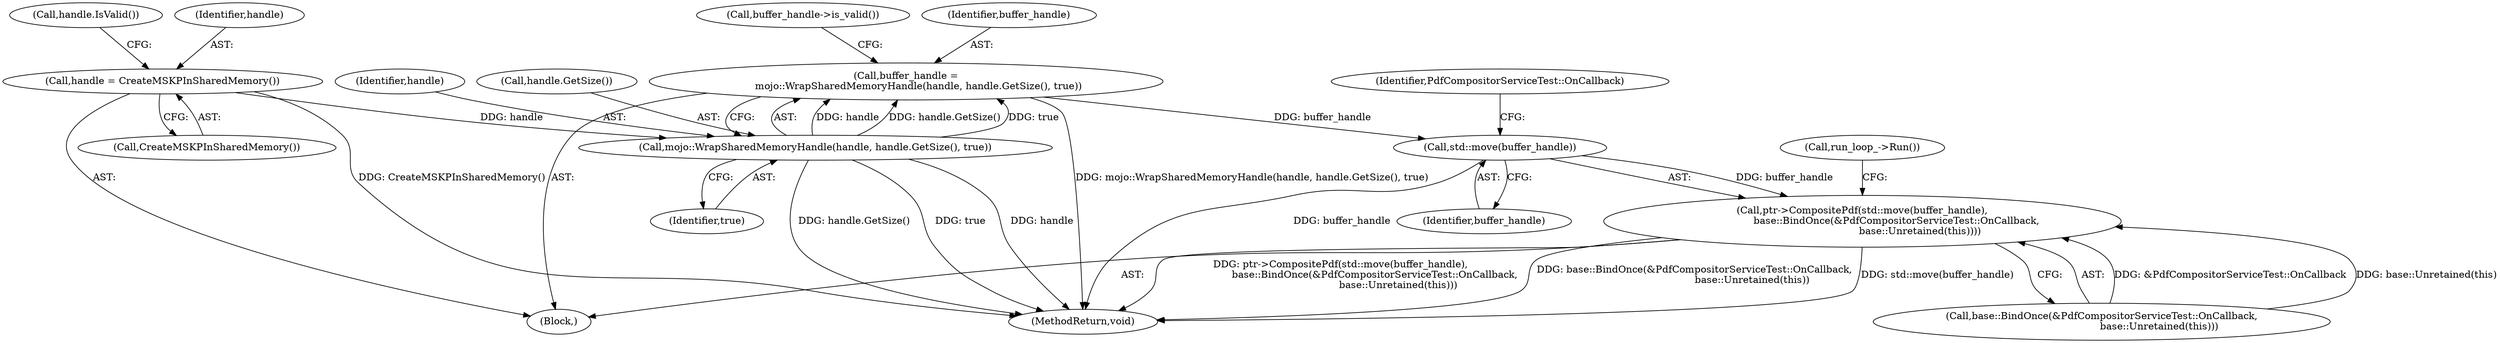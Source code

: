 digraph "1_Chrome_673ce95d481ea9368c4d4d43ac756ba1d6d9e608_5@API" {
"1000121" [label="(Call,std::move(buffer_handle))"];
"1000110" [label="(Call,buffer_handle =\n        mojo::WrapSharedMemoryHandle(handle, handle.GetSize(), true))"];
"1000112" [label="(Call,mojo::WrapSharedMemoryHandle(handle, handle.GetSize(), true))"];
"1000104" [label="(Call,handle = CreateMSKPInSharedMemory())"];
"1000120" [label="(Call,ptr->CompositePdf(std::move(buffer_handle),\n                      base::BindOnce(&PdfCompositorServiceTest::OnCallback,\n                                     base::Unretained(this))))"];
"1000125" [label="(Identifier,PdfCompositorServiceTest::OnCallback)"];
"1000110" [label="(Call,buffer_handle =\n        mojo::WrapSharedMemoryHandle(handle, handle.GetSize(), true))"];
"1000102" [label="(Block,)"];
"1000113" [label="(Identifier,handle)"];
"1000117" [label="(Call,buffer_handle->is_valid())"];
"1000115" [label="(Identifier,true)"];
"1000108" [label="(Call,handle.IsValid())"];
"1000104" [label="(Call,handle = CreateMSKPInSharedMemory())"];
"1000128" [label="(Call,run_loop_->Run())"];
"1000111" [label="(Identifier,buffer_handle)"];
"1000129" [label="(MethodReturn,void)"];
"1000122" [label="(Identifier,buffer_handle)"];
"1000120" [label="(Call,ptr->CompositePdf(std::move(buffer_handle),\n                      base::BindOnce(&PdfCompositorServiceTest::OnCallback,\n                                     base::Unretained(this))))"];
"1000106" [label="(Call,CreateMSKPInSharedMemory())"];
"1000121" [label="(Call,std::move(buffer_handle))"];
"1000112" [label="(Call,mojo::WrapSharedMemoryHandle(handle, handle.GetSize(), true))"];
"1000114" [label="(Call,handle.GetSize())"];
"1000123" [label="(Call,base::BindOnce(&PdfCompositorServiceTest::OnCallback,\n                                     base::Unretained(this)))"];
"1000105" [label="(Identifier,handle)"];
"1000121" -> "1000120"  [label="AST: "];
"1000121" -> "1000122"  [label="CFG: "];
"1000122" -> "1000121"  [label="AST: "];
"1000125" -> "1000121"  [label="CFG: "];
"1000121" -> "1000129"  [label="DDG: buffer_handle"];
"1000121" -> "1000120"  [label="DDG: buffer_handle"];
"1000110" -> "1000121"  [label="DDG: buffer_handle"];
"1000110" -> "1000102"  [label="AST: "];
"1000110" -> "1000112"  [label="CFG: "];
"1000111" -> "1000110"  [label="AST: "];
"1000112" -> "1000110"  [label="AST: "];
"1000117" -> "1000110"  [label="CFG: "];
"1000110" -> "1000129"  [label="DDG: mojo::WrapSharedMemoryHandle(handle, handle.GetSize(), true)"];
"1000112" -> "1000110"  [label="DDG: handle"];
"1000112" -> "1000110"  [label="DDG: handle.GetSize()"];
"1000112" -> "1000110"  [label="DDG: true"];
"1000112" -> "1000115"  [label="CFG: "];
"1000113" -> "1000112"  [label="AST: "];
"1000114" -> "1000112"  [label="AST: "];
"1000115" -> "1000112"  [label="AST: "];
"1000112" -> "1000129"  [label="DDG: handle.GetSize()"];
"1000112" -> "1000129"  [label="DDG: true"];
"1000112" -> "1000129"  [label="DDG: handle"];
"1000104" -> "1000112"  [label="DDG: handle"];
"1000104" -> "1000102"  [label="AST: "];
"1000104" -> "1000106"  [label="CFG: "];
"1000105" -> "1000104"  [label="AST: "];
"1000106" -> "1000104"  [label="AST: "];
"1000108" -> "1000104"  [label="CFG: "];
"1000104" -> "1000129"  [label="DDG: CreateMSKPInSharedMemory()"];
"1000120" -> "1000102"  [label="AST: "];
"1000120" -> "1000123"  [label="CFG: "];
"1000123" -> "1000120"  [label="AST: "];
"1000128" -> "1000120"  [label="CFG: "];
"1000120" -> "1000129"  [label="DDG: base::BindOnce(&PdfCompositorServiceTest::OnCallback,\n                                     base::Unretained(this))"];
"1000120" -> "1000129"  [label="DDG: std::move(buffer_handle)"];
"1000120" -> "1000129"  [label="DDG: ptr->CompositePdf(std::move(buffer_handle),\n                      base::BindOnce(&PdfCompositorServiceTest::OnCallback,\n                                     base::Unretained(this)))"];
"1000123" -> "1000120"  [label="DDG: &PdfCompositorServiceTest::OnCallback"];
"1000123" -> "1000120"  [label="DDG: base::Unretained(this)"];
}
